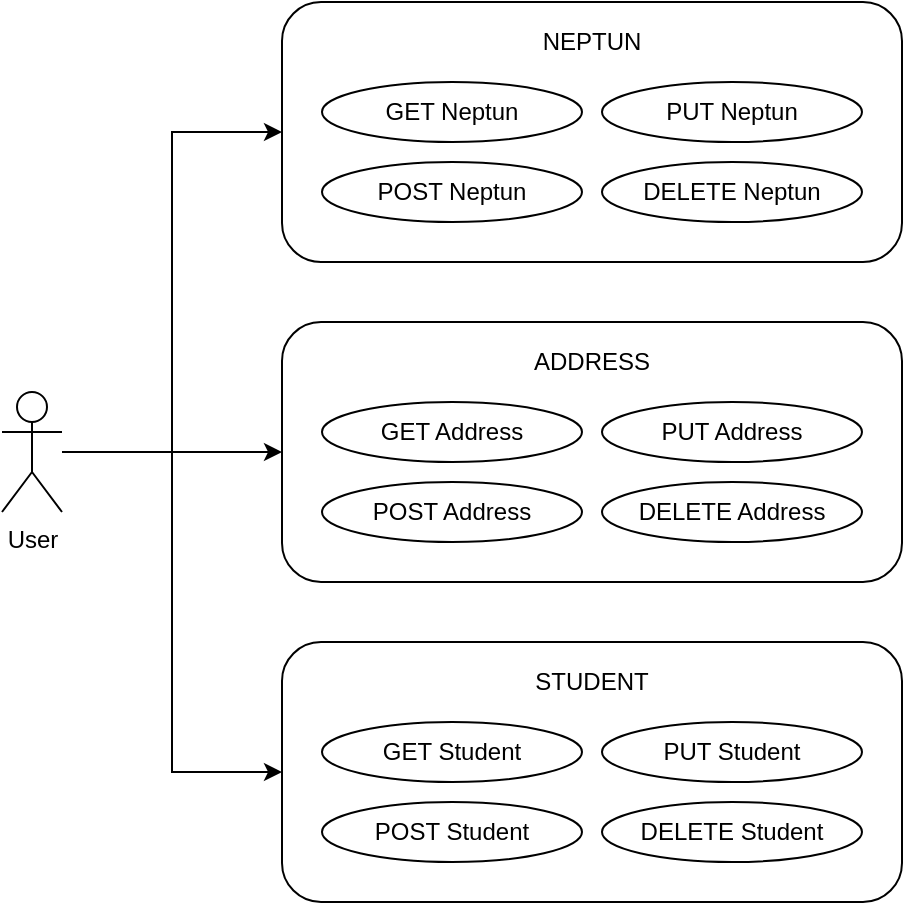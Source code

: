 <mxfile version="15.2.7" type="device"><diagram id="vqM0i_jRrvIG4EHB35os" name="1 oldal"><mxGraphModel dx="786" dy="580" grid="1" gridSize="10" guides="1" tooltips="1" connect="1" arrows="1" fold="1" page="1" pageScale="1" pageWidth="827" pageHeight="1169" math="0" shadow="0"><root><mxCell id="0"/><mxCell id="1" parent="0"/><mxCell id="lF5dlX_K_eyTlMzBeRqT-21" value="" style="edgeStyle=orthogonalEdgeStyle;rounded=0;orthogonalLoop=1;jettySize=auto;html=1;" edge="1" parent="1" source="lF5dlX_K_eyTlMzBeRqT-1" target="lF5dlX_K_eyTlMzBeRqT-9"><mxGeometry relative="1" as="geometry"/></mxCell><mxCell id="lF5dlX_K_eyTlMzBeRqT-22" value="" style="edgeStyle=orthogonalEdgeStyle;rounded=0;orthogonalLoop=1;jettySize=auto;html=1;entryX=0;entryY=0.5;entryDx=0;entryDy=0;" edge="1" parent="1" source="lF5dlX_K_eyTlMzBeRqT-1" target="lF5dlX_K_eyTlMzBeRqT-15"><mxGeometry relative="1" as="geometry"/></mxCell><mxCell id="lF5dlX_K_eyTlMzBeRqT-23" value="" style="edgeStyle=orthogonalEdgeStyle;rounded=0;orthogonalLoop=1;jettySize=auto;html=1;entryX=0;entryY=0.5;entryDx=0;entryDy=0;" edge="1" parent="1" source="lF5dlX_K_eyTlMzBeRqT-1" target="lF5dlX_K_eyTlMzBeRqT-2"><mxGeometry relative="1" as="geometry"/></mxCell><mxCell id="lF5dlX_K_eyTlMzBeRqT-1" value="User&lt;br&gt;" style="shape=umlActor;verticalLabelPosition=bottom;verticalAlign=top;html=1;outlineConnect=0;" vertex="1" parent="1"><mxGeometry x="60" y="275" width="30" height="60" as="geometry"/></mxCell><mxCell id="lF5dlX_K_eyTlMzBeRqT-2" value="" style="rounded=1;whiteSpace=wrap;html=1;" vertex="1" parent="1"><mxGeometry x="200" y="80" width="310" height="130" as="geometry"/></mxCell><mxCell id="lF5dlX_K_eyTlMzBeRqT-3" value="GET Neptun" style="ellipse;whiteSpace=wrap;html=1;" vertex="1" parent="1"><mxGeometry x="220" y="120" width="130" height="30" as="geometry"/></mxCell><mxCell id="lF5dlX_K_eyTlMzBeRqT-4" value="POST Neptun" style="ellipse;whiteSpace=wrap;html=1;" vertex="1" parent="1"><mxGeometry x="220" y="160" width="130" height="30" as="geometry"/></mxCell><mxCell id="lF5dlX_K_eyTlMzBeRqT-6" value="PUT Neptun" style="ellipse;whiteSpace=wrap;html=1;" vertex="1" parent="1"><mxGeometry x="360" y="120" width="130" height="30" as="geometry"/></mxCell><mxCell id="lF5dlX_K_eyTlMzBeRqT-7" value="DELETE Neptun" style="ellipse;whiteSpace=wrap;html=1;" vertex="1" parent="1"><mxGeometry x="360" y="160" width="130" height="30" as="geometry"/></mxCell><mxCell id="lF5dlX_K_eyTlMzBeRqT-8" value="NEPTUN" style="text;html=1;strokeColor=none;fillColor=none;align=center;verticalAlign=middle;whiteSpace=wrap;rounded=0;" vertex="1" parent="1"><mxGeometry x="335" y="90" width="40" height="20" as="geometry"/></mxCell><mxCell id="lF5dlX_K_eyTlMzBeRqT-9" value="" style="rounded=1;whiteSpace=wrap;html=1;" vertex="1" parent="1"><mxGeometry x="200" y="240" width="310" height="130" as="geometry"/></mxCell><mxCell id="lF5dlX_K_eyTlMzBeRqT-10" value="GET Address" style="ellipse;whiteSpace=wrap;html=1;" vertex="1" parent="1"><mxGeometry x="220" y="280" width="130" height="30" as="geometry"/></mxCell><mxCell id="lF5dlX_K_eyTlMzBeRqT-11" value="POST Address" style="ellipse;whiteSpace=wrap;html=1;" vertex="1" parent="1"><mxGeometry x="220" y="320" width="130" height="30" as="geometry"/></mxCell><mxCell id="lF5dlX_K_eyTlMzBeRqT-12" value="PUT Address" style="ellipse;whiteSpace=wrap;html=1;" vertex="1" parent="1"><mxGeometry x="360" y="280" width="130" height="30" as="geometry"/></mxCell><mxCell id="lF5dlX_K_eyTlMzBeRqT-13" value="DELETE Address" style="ellipse;whiteSpace=wrap;html=1;" vertex="1" parent="1"><mxGeometry x="360" y="320" width="130" height="30" as="geometry"/></mxCell><mxCell id="lF5dlX_K_eyTlMzBeRqT-14" value="ADDRESS" style="text;html=1;strokeColor=none;fillColor=none;align=center;verticalAlign=middle;whiteSpace=wrap;rounded=0;" vertex="1" parent="1"><mxGeometry x="335" y="250" width="40" height="20" as="geometry"/></mxCell><mxCell id="lF5dlX_K_eyTlMzBeRqT-15" value="" style="rounded=1;whiteSpace=wrap;html=1;" vertex="1" parent="1"><mxGeometry x="200" y="400" width="310" height="130" as="geometry"/></mxCell><mxCell id="lF5dlX_K_eyTlMzBeRqT-16" value="GET Student" style="ellipse;whiteSpace=wrap;html=1;" vertex="1" parent="1"><mxGeometry x="220" y="440" width="130" height="30" as="geometry"/></mxCell><mxCell id="lF5dlX_K_eyTlMzBeRqT-17" value="POST Student" style="ellipse;whiteSpace=wrap;html=1;" vertex="1" parent="1"><mxGeometry x="220" y="480" width="130" height="30" as="geometry"/></mxCell><mxCell id="lF5dlX_K_eyTlMzBeRqT-18" value="PUT Student" style="ellipse;whiteSpace=wrap;html=1;" vertex="1" parent="1"><mxGeometry x="360" y="440" width="130" height="30" as="geometry"/></mxCell><mxCell id="lF5dlX_K_eyTlMzBeRqT-19" value="DELETE Student" style="ellipse;whiteSpace=wrap;html=1;" vertex="1" parent="1"><mxGeometry x="360" y="480" width="130" height="30" as="geometry"/></mxCell><mxCell id="lF5dlX_K_eyTlMzBeRqT-20" value="STUDENT" style="text;html=1;strokeColor=none;fillColor=none;align=center;verticalAlign=middle;whiteSpace=wrap;rounded=0;" vertex="1" parent="1"><mxGeometry x="335" y="410" width="40" height="20" as="geometry"/></mxCell></root></mxGraphModel></diagram></mxfile>